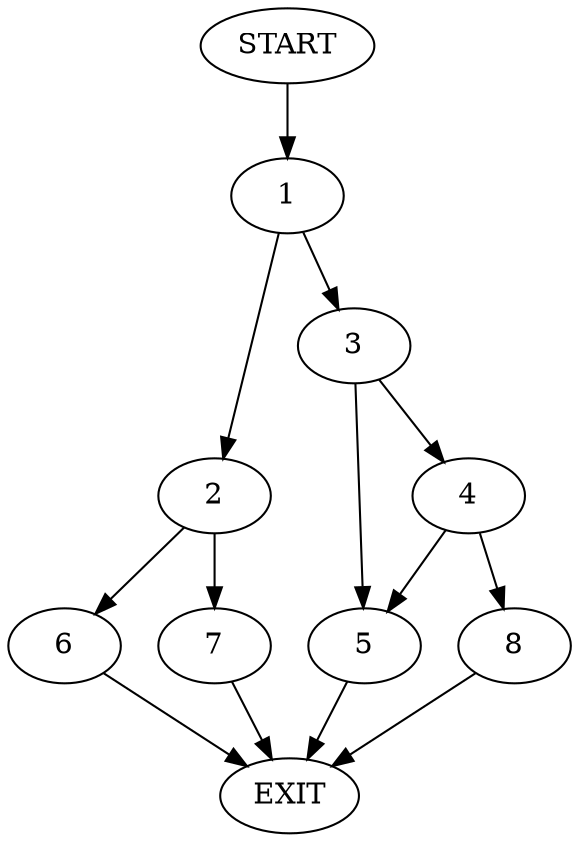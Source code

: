 digraph {
0 [label="START"]
9 [label="EXIT"]
0 -> 1
1 -> 2
1 -> 3
3 -> 4
3 -> 5
2 -> 6
2 -> 7
6 -> 9
7 -> 9
5 -> 9
4 -> 8
4 -> 5
8 -> 9
}
